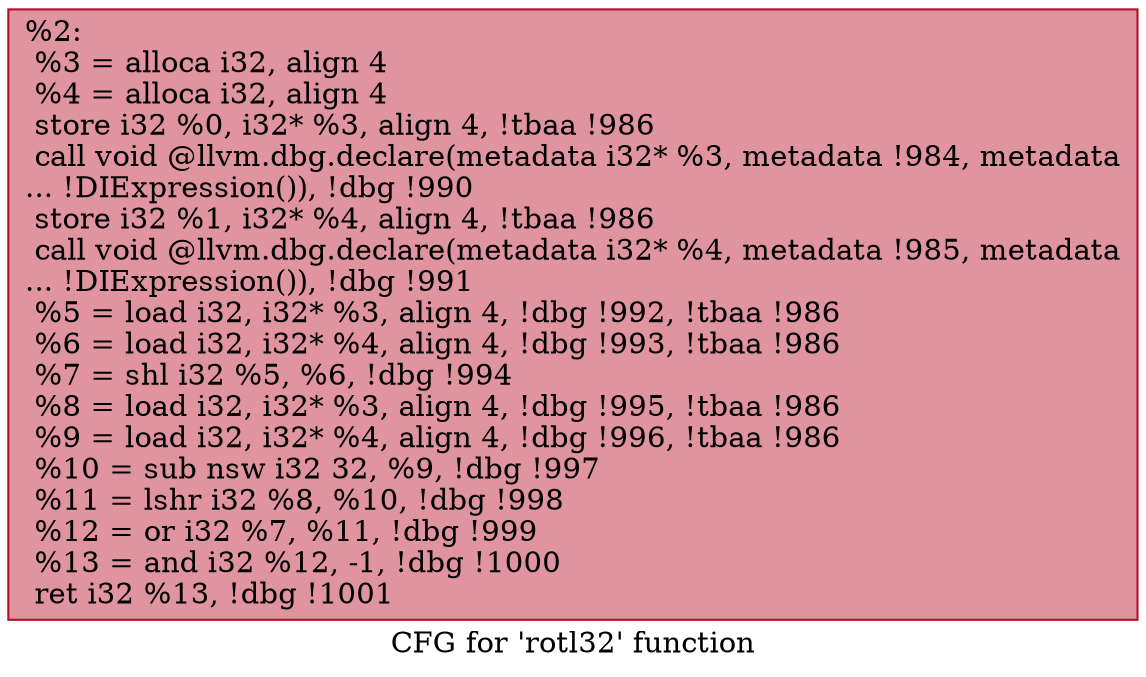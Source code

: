 digraph "CFG for 'rotl32' function" {
	label="CFG for 'rotl32' function";

	Node0x26165f0 [shape=record,color="#b70d28ff", style=filled, fillcolor="#b70d2870",label="{%2:\l  %3 = alloca i32, align 4\l  %4 = alloca i32, align 4\l  store i32 %0, i32* %3, align 4, !tbaa !986\l  call void @llvm.dbg.declare(metadata i32* %3, metadata !984, metadata\l... !DIExpression()), !dbg !990\l  store i32 %1, i32* %4, align 4, !tbaa !986\l  call void @llvm.dbg.declare(metadata i32* %4, metadata !985, metadata\l... !DIExpression()), !dbg !991\l  %5 = load i32, i32* %3, align 4, !dbg !992, !tbaa !986\l  %6 = load i32, i32* %4, align 4, !dbg !993, !tbaa !986\l  %7 = shl i32 %5, %6, !dbg !994\l  %8 = load i32, i32* %3, align 4, !dbg !995, !tbaa !986\l  %9 = load i32, i32* %4, align 4, !dbg !996, !tbaa !986\l  %10 = sub nsw i32 32, %9, !dbg !997\l  %11 = lshr i32 %8, %10, !dbg !998\l  %12 = or i32 %7, %11, !dbg !999\l  %13 = and i32 %12, -1, !dbg !1000\l  ret i32 %13, !dbg !1001\l}"];
}
